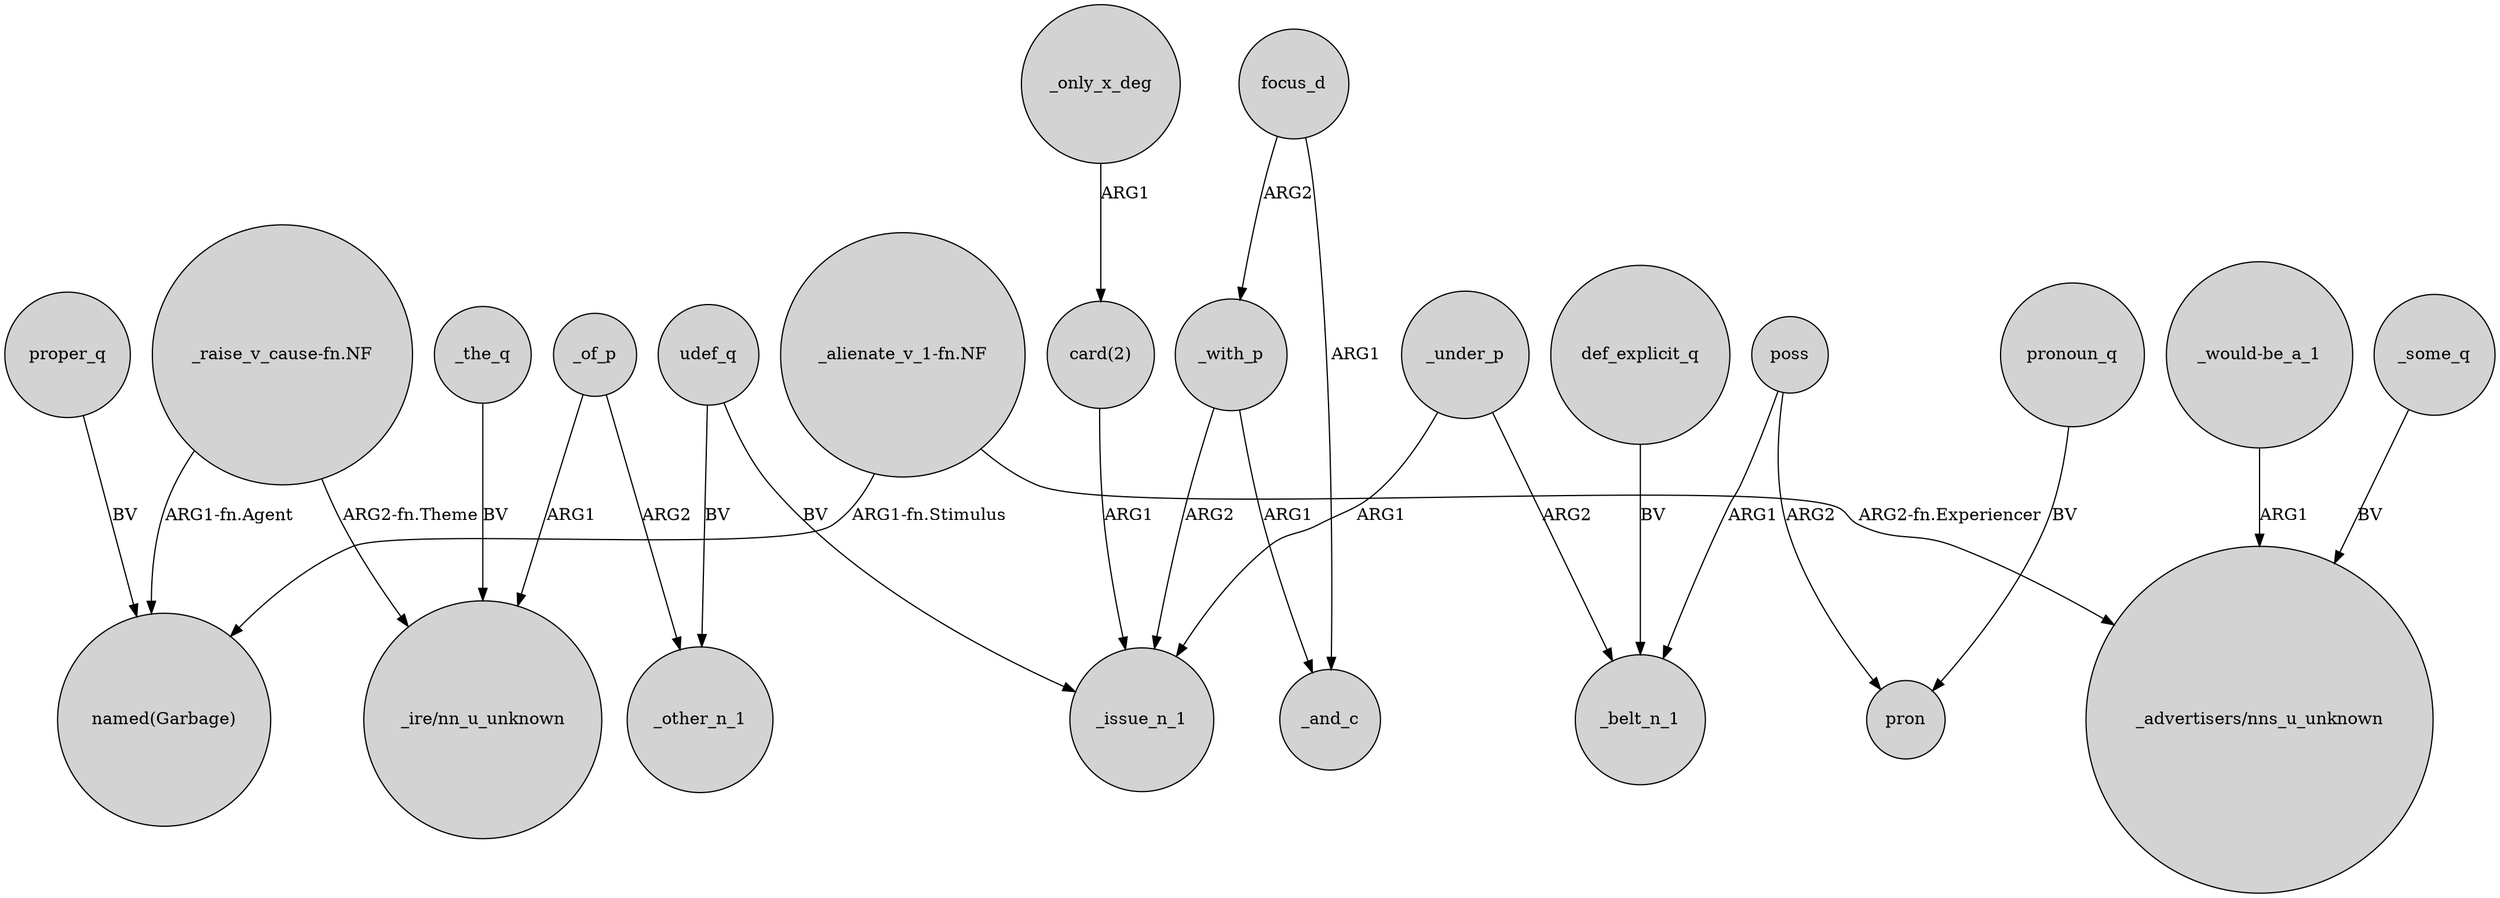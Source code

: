 digraph {
	node [shape=circle style=filled]
	"_alienate_v_1-fn.NF" -> "named(Garbage)" [label="ARG1-fn.Stimulus"]
	_only_x_deg -> "card(2)" [label=ARG1]
	poss -> _belt_n_1 [label=ARG1]
	poss -> pron [label=ARG2]
	_under_p -> _belt_n_1 [label=ARG2]
	_the_q -> "_ire/nn_u_unknown" [label=BV]
	"_raise_v_cause-fn.NF" -> "_ire/nn_u_unknown" [label="ARG2-fn.Theme"]
	_with_p -> _issue_n_1 [label=ARG2]
	focus_d -> _with_p [label=ARG2]
	_under_p -> _issue_n_1 [label=ARG1]
	udef_q -> _other_n_1 [label=BV]
	pronoun_q -> pron [label=BV]
	proper_q -> "named(Garbage)" [label=BV]
	"_would-be_a_1" -> "_advertisers/nns_u_unknown" [label=ARG1]
	_some_q -> "_advertisers/nns_u_unknown" [label=BV]
	focus_d -> _and_c [label=ARG1]
	udef_q -> _issue_n_1 [label=BV]
	_of_p -> "_ire/nn_u_unknown" [label=ARG1]
	def_explicit_q -> _belt_n_1 [label=BV]
	"_alienate_v_1-fn.NF" -> "_advertisers/nns_u_unknown" [label="ARG2-fn.Experiencer"]
	_of_p -> _other_n_1 [label=ARG2]
	_with_p -> _and_c [label=ARG1]
	"card(2)" -> _issue_n_1 [label=ARG1]
	"_raise_v_cause-fn.NF" -> "named(Garbage)" [label="ARG1-fn.Agent"]
}
